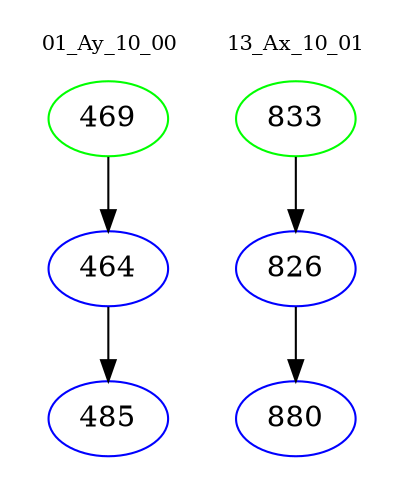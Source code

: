 digraph{
subgraph cluster_0 {
color = white
label = "01_Ay_10_00";
fontsize=10;
T0_469 [label="469", color="green"]
T0_469 -> T0_464 [color="black"]
T0_464 [label="464", color="blue"]
T0_464 -> T0_485 [color="black"]
T0_485 [label="485", color="blue"]
}
subgraph cluster_1 {
color = white
label = "13_Ax_10_01";
fontsize=10;
T1_833 [label="833", color="green"]
T1_833 -> T1_826 [color="black"]
T1_826 [label="826", color="blue"]
T1_826 -> T1_880 [color="black"]
T1_880 [label="880", color="blue"]
}
}

